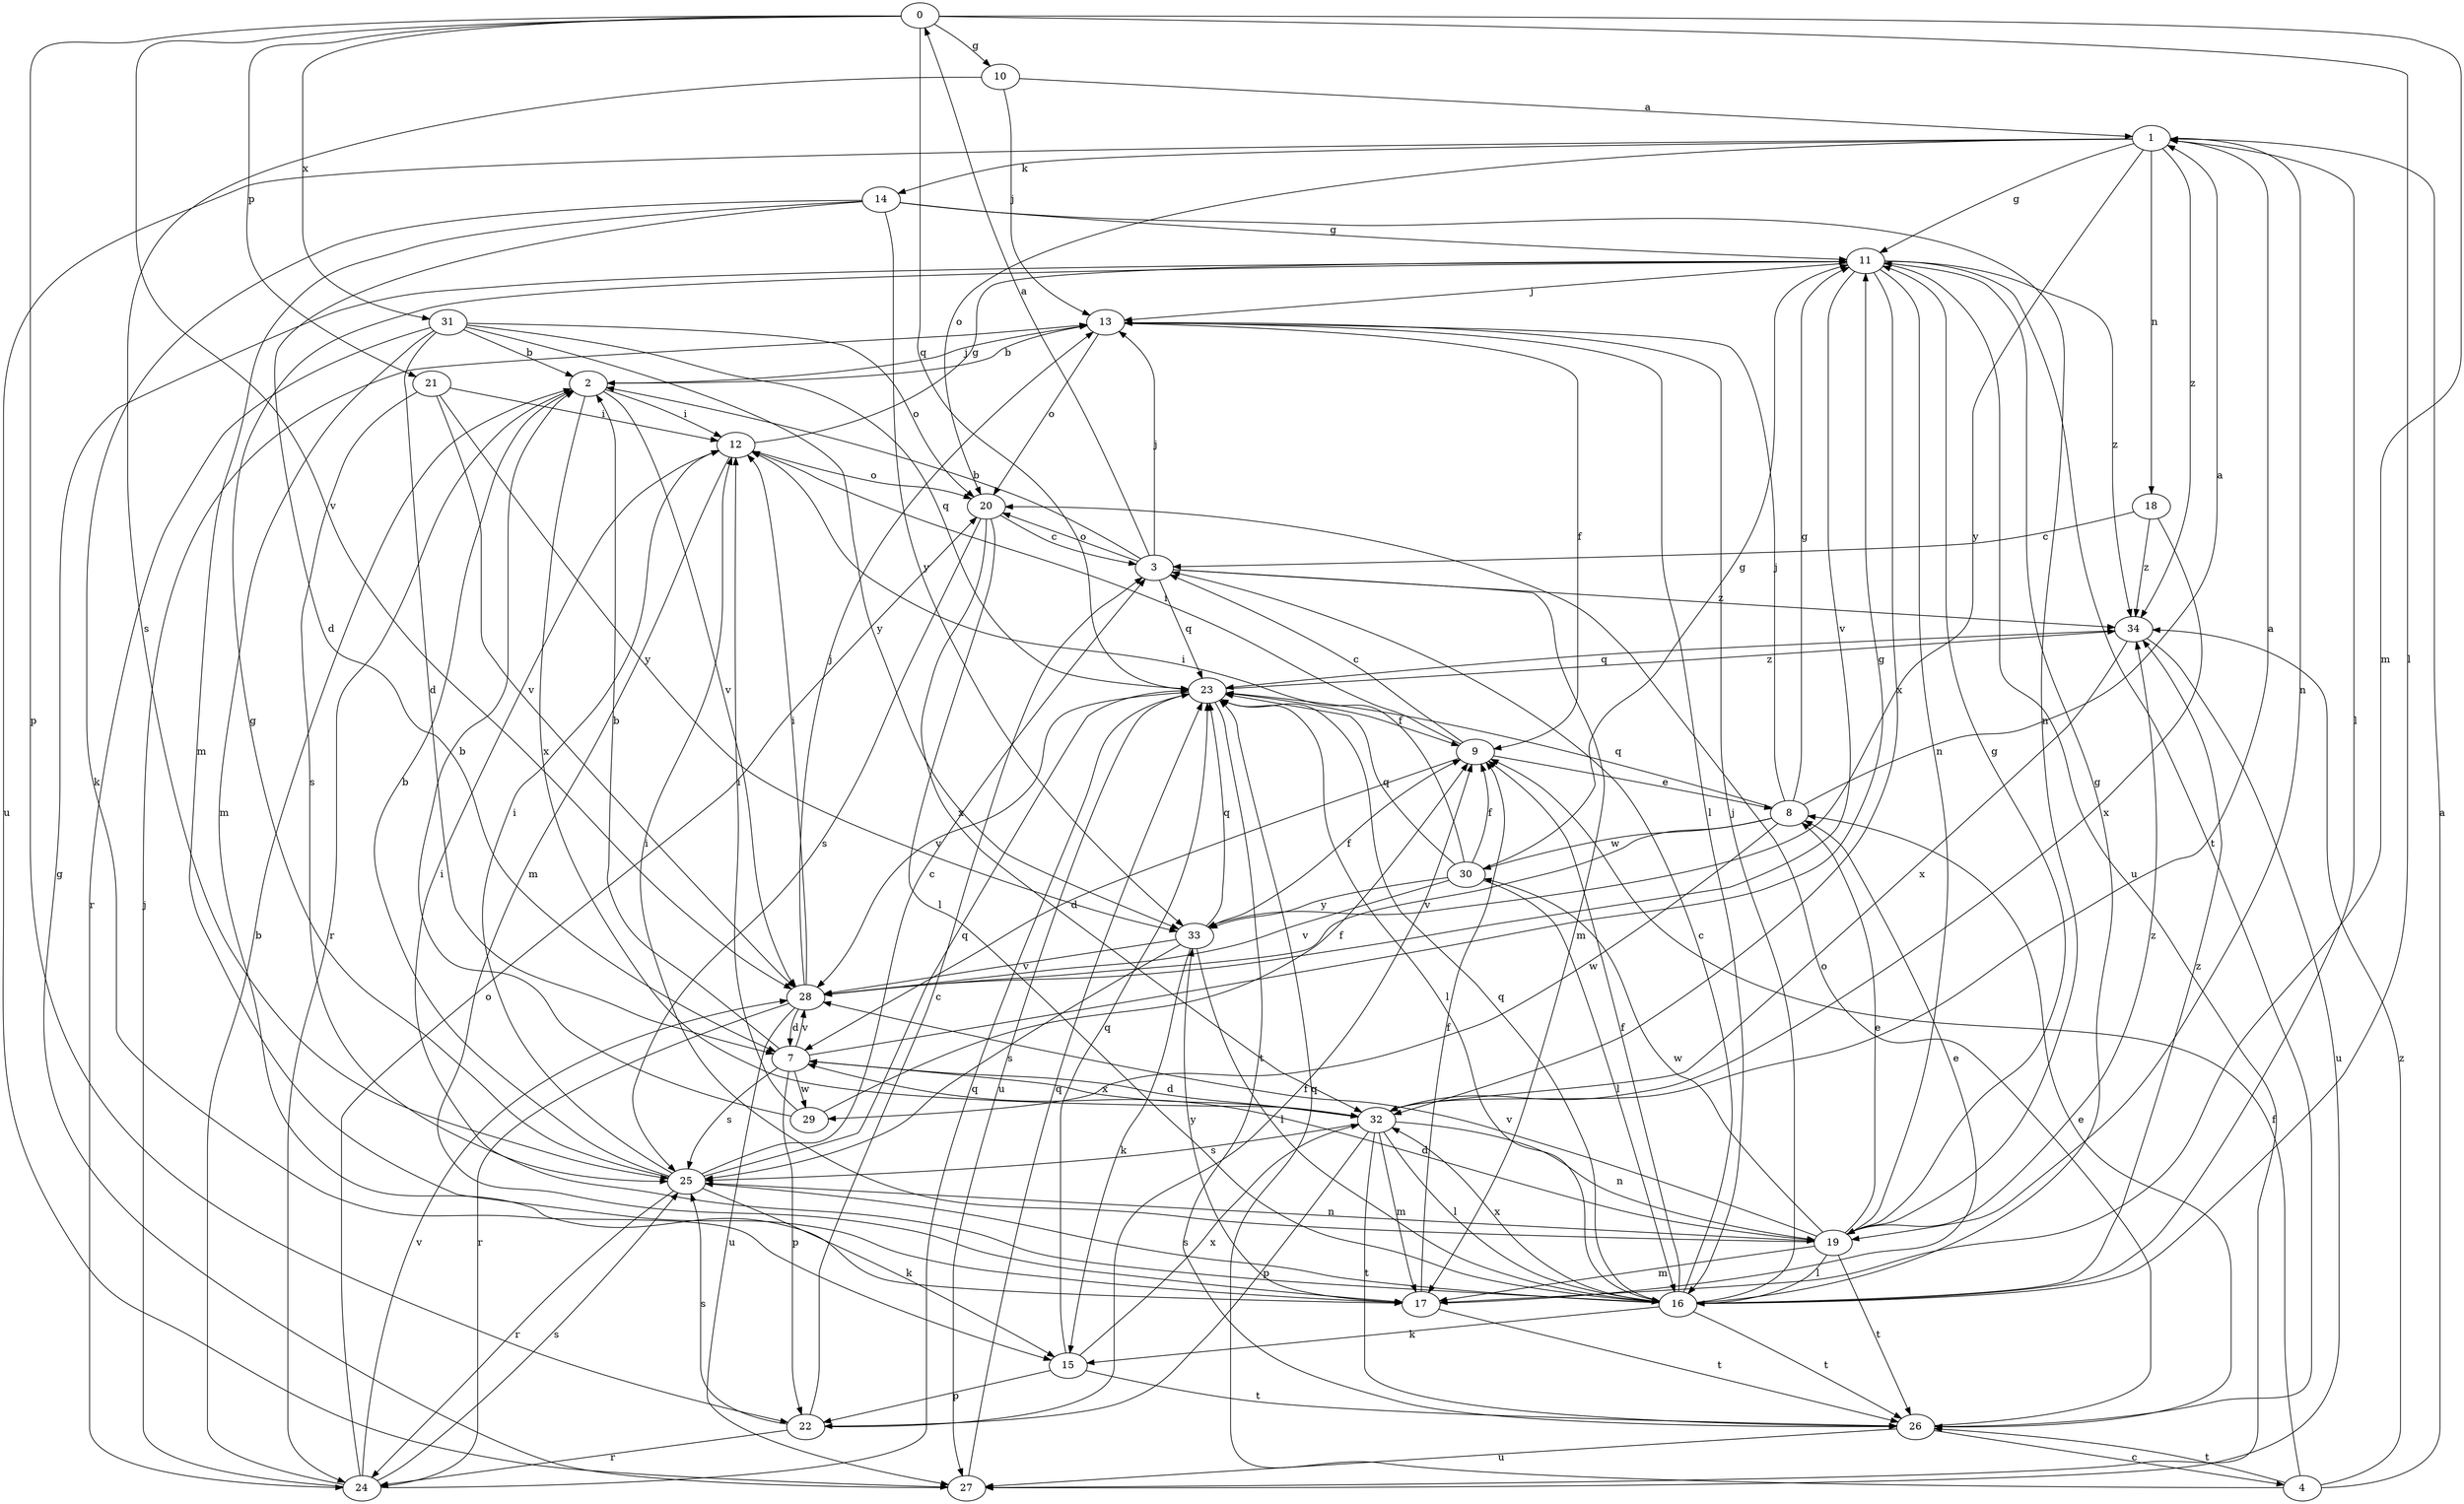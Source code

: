 strict digraph  {
0;
1;
2;
3;
4;
7;
8;
9;
10;
11;
12;
13;
14;
15;
16;
17;
18;
19;
20;
21;
22;
23;
24;
25;
26;
27;
28;
29;
30;
31;
32;
33;
34;
0 -> 10  [label=g];
0 -> 16  [label=l];
0 -> 17  [label=m];
0 -> 21  [label=p];
0 -> 22  [label=p];
0 -> 23  [label=q];
0 -> 28  [label=v];
0 -> 31  [label=x];
1 -> 11  [label=g];
1 -> 14  [label=k];
1 -> 16  [label=l];
1 -> 18  [label=n];
1 -> 19  [label=n];
1 -> 20  [label=o];
1 -> 27  [label=u];
1 -> 33  [label=y];
1 -> 34  [label=z];
2 -> 12  [label=i];
2 -> 13  [label=j];
2 -> 24  [label=r];
2 -> 28  [label=v];
2 -> 32  [label=x];
3 -> 0  [label=a];
3 -> 2  [label=b];
3 -> 13  [label=j];
3 -> 17  [label=m];
3 -> 20  [label=o];
3 -> 23  [label=q];
3 -> 34  [label=z];
4 -> 1  [label=a];
4 -> 9  [label=f];
4 -> 23  [label=q];
4 -> 26  [label=t];
4 -> 34  [label=z];
7 -> 2  [label=b];
7 -> 11  [label=g];
7 -> 22  [label=p];
7 -> 25  [label=s];
7 -> 28  [label=v];
7 -> 29  [label=w];
7 -> 32  [label=x];
8 -> 1  [label=a];
8 -> 11  [label=g];
8 -> 13  [label=j];
8 -> 23  [label=q];
8 -> 28  [label=v];
8 -> 29  [label=w];
8 -> 30  [label=w];
9 -> 3  [label=c];
9 -> 7  [label=d];
9 -> 8  [label=e];
9 -> 12  [label=i];
10 -> 1  [label=a];
10 -> 13  [label=j];
10 -> 25  [label=s];
11 -> 13  [label=j];
11 -> 19  [label=n];
11 -> 26  [label=t];
11 -> 27  [label=u];
11 -> 28  [label=v];
11 -> 32  [label=x];
11 -> 34  [label=z];
12 -> 11  [label=g];
12 -> 17  [label=m];
12 -> 20  [label=o];
13 -> 2  [label=b];
13 -> 9  [label=f];
13 -> 16  [label=l];
13 -> 20  [label=o];
14 -> 7  [label=d];
14 -> 11  [label=g];
14 -> 15  [label=k];
14 -> 17  [label=m];
14 -> 19  [label=n];
14 -> 33  [label=y];
15 -> 22  [label=p];
15 -> 23  [label=q];
15 -> 26  [label=t];
15 -> 32  [label=x];
16 -> 3  [label=c];
16 -> 9  [label=f];
16 -> 11  [label=g];
16 -> 12  [label=i];
16 -> 13  [label=j];
16 -> 15  [label=k];
16 -> 23  [label=q];
16 -> 25  [label=s];
16 -> 26  [label=t];
16 -> 32  [label=x];
16 -> 34  [label=z];
17 -> 8  [label=e];
17 -> 9  [label=f];
17 -> 26  [label=t];
17 -> 33  [label=y];
18 -> 3  [label=c];
18 -> 32  [label=x];
18 -> 34  [label=z];
19 -> 7  [label=d];
19 -> 8  [label=e];
19 -> 11  [label=g];
19 -> 12  [label=i];
19 -> 16  [label=l];
19 -> 17  [label=m];
19 -> 26  [label=t];
19 -> 28  [label=v];
19 -> 30  [label=w];
19 -> 34  [label=z];
20 -> 3  [label=c];
20 -> 16  [label=l];
20 -> 25  [label=s];
20 -> 32  [label=x];
21 -> 12  [label=i];
21 -> 25  [label=s];
21 -> 28  [label=v];
21 -> 33  [label=y];
22 -> 3  [label=c];
22 -> 9  [label=f];
22 -> 24  [label=r];
22 -> 25  [label=s];
23 -> 9  [label=f];
23 -> 16  [label=l];
23 -> 26  [label=t];
23 -> 27  [label=u];
23 -> 28  [label=v];
23 -> 34  [label=z];
24 -> 2  [label=b];
24 -> 13  [label=j];
24 -> 20  [label=o];
24 -> 23  [label=q];
24 -> 25  [label=s];
24 -> 28  [label=v];
25 -> 2  [label=b];
25 -> 3  [label=c];
25 -> 11  [label=g];
25 -> 12  [label=i];
25 -> 15  [label=k];
25 -> 19  [label=n];
25 -> 23  [label=q];
25 -> 24  [label=r];
26 -> 4  [label=c];
26 -> 8  [label=e];
26 -> 20  [label=o];
26 -> 27  [label=u];
27 -> 11  [label=g];
27 -> 23  [label=q];
28 -> 7  [label=d];
28 -> 12  [label=i];
28 -> 13  [label=j];
28 -> 24  [label=r];
28 -> 27  [label=u];
29 -> 2  [label=b];
29 -> 9  [label=f];
29 -> 12  [label=i];
30 -> 9  [label=f];
30 -> 11  [label=g];
30 -> 12  [label=i];
30 -> 16  [label=l];
30 -> 23  [label=q];
30 -> 28  [label=v];
30 -> 33  [label=y];
31 -> 2  [label=b];
31 -> 7  [label=d];
31 -> 17  [label=m];
31 -> 20  [label=o];
31 -> 23  [label=q];
31 -> 24  [label=r];
31 -> 33  [label=y];
32 -> 1  [label=a];
32 -> 7  [label=d];
32 -> 16  [label=l];
32 -> 17  [label=m];
32 -> 19  [label=n];
32 -> 22  [label=p];
32 -> 25  [label=s];
32 -> 26  [label=t];
33 -> 9  [label=f];
33 -> 15  [label=k];
33 -> 16  [label=l];
33 -> 23  [label=q];
33 -> 25  [label=s];
33 -> 28  [label=v];
34 -> 23  [label=q];
34 -> 27  [label=u];
34 -> 32  [label=x];
}
